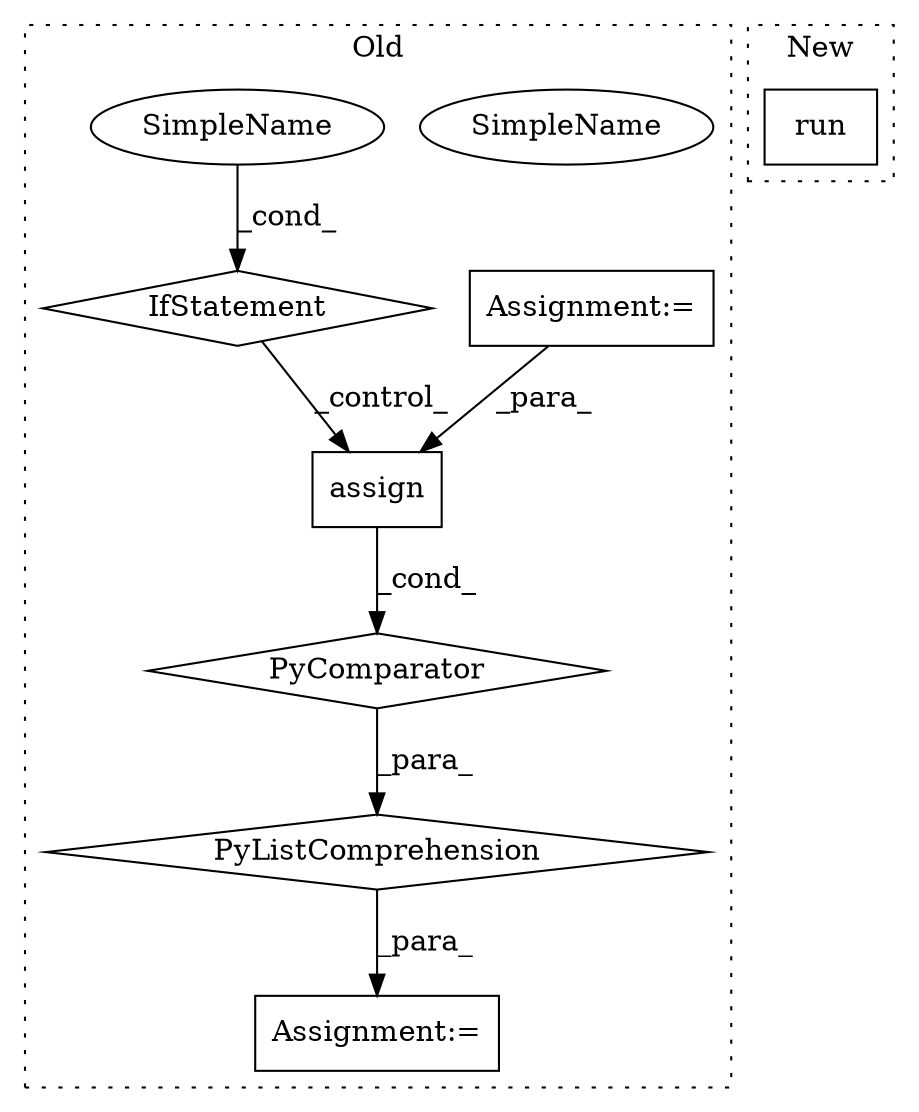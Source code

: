 digraph G {
subgraph cluster0 {
1 [label="PyComparator" a="113" s="2612" l="22" shape="diamond"];
3 [label="PyListComprehension" a="109" s="2463" l="179" shape="diamond"];
4 [label="Assignment:=" a="7" s="2612" l="22" shape="box"];
5 [label="Assignment:=" a="7" s="2449" l="14" shape="box"];
6 [label="assign" a="32" s="2474,2547" l="7,1" shape="box"];
7 [label="SimpleName" a="42" s="2629" l="5" shape="ellipse"];
8 [label="IfStatement" a="25" s="2612" l="22" shape="diamond"];
9 [label="SimpleName" a="42" s="2629" l="5" shape="ellipse"];
label = "Old";
style="dotted";
}
subgraph cluster1 {
2 [label="run" a="32" s="2775,2793" l="4,1" shape="box"];
label = "New";
style="dotted";
}
1 -> 3 [label="_para_"];
3 -> 5 [label="_para_"];
4 -> 6 [label="_para_"];
6 -> 1 [label="_cond_"];
8 -> 6 [label="_control_"];
9 -> 8 [label="_cond_"];
}